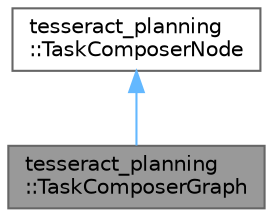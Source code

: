 digraph "tesseract_planning::TaskComposerGraph"
{
 // LATEX_PDF_SIZE
  bgcolor="transparent";
  edge [fontname=Helvetica,fontsize=10,labelfontname=Helvetica,labelfontsize=10];
  node [fontname=Helvetica,fontsize=10,shape=box,height=0.2,width=0.4];
  Node1 [label="tesseract_planning\l::TaskComposerGraph",height=0.2,width=0.4,color="gray40", fillcolor="grey60", style="filled", fontcolor="black",tooltip="This class facilitates the composition of an arbitrary taskflow graph. Tasks are nodes in the graph c..."];
  Node2 -> Node1 [dir="back",color="steelblue1",style="solid"];
  Node2 [label="tesseract_planning\l::TaskComposerNode",height=0.2,width=0.4,color="gray40", fillcolor="white", style="filled",URL="$de/d23/classtesseract__planning_1_1TaskComposerNode.html",tooltip="Represents a node the pipeline to be executed."];
}

